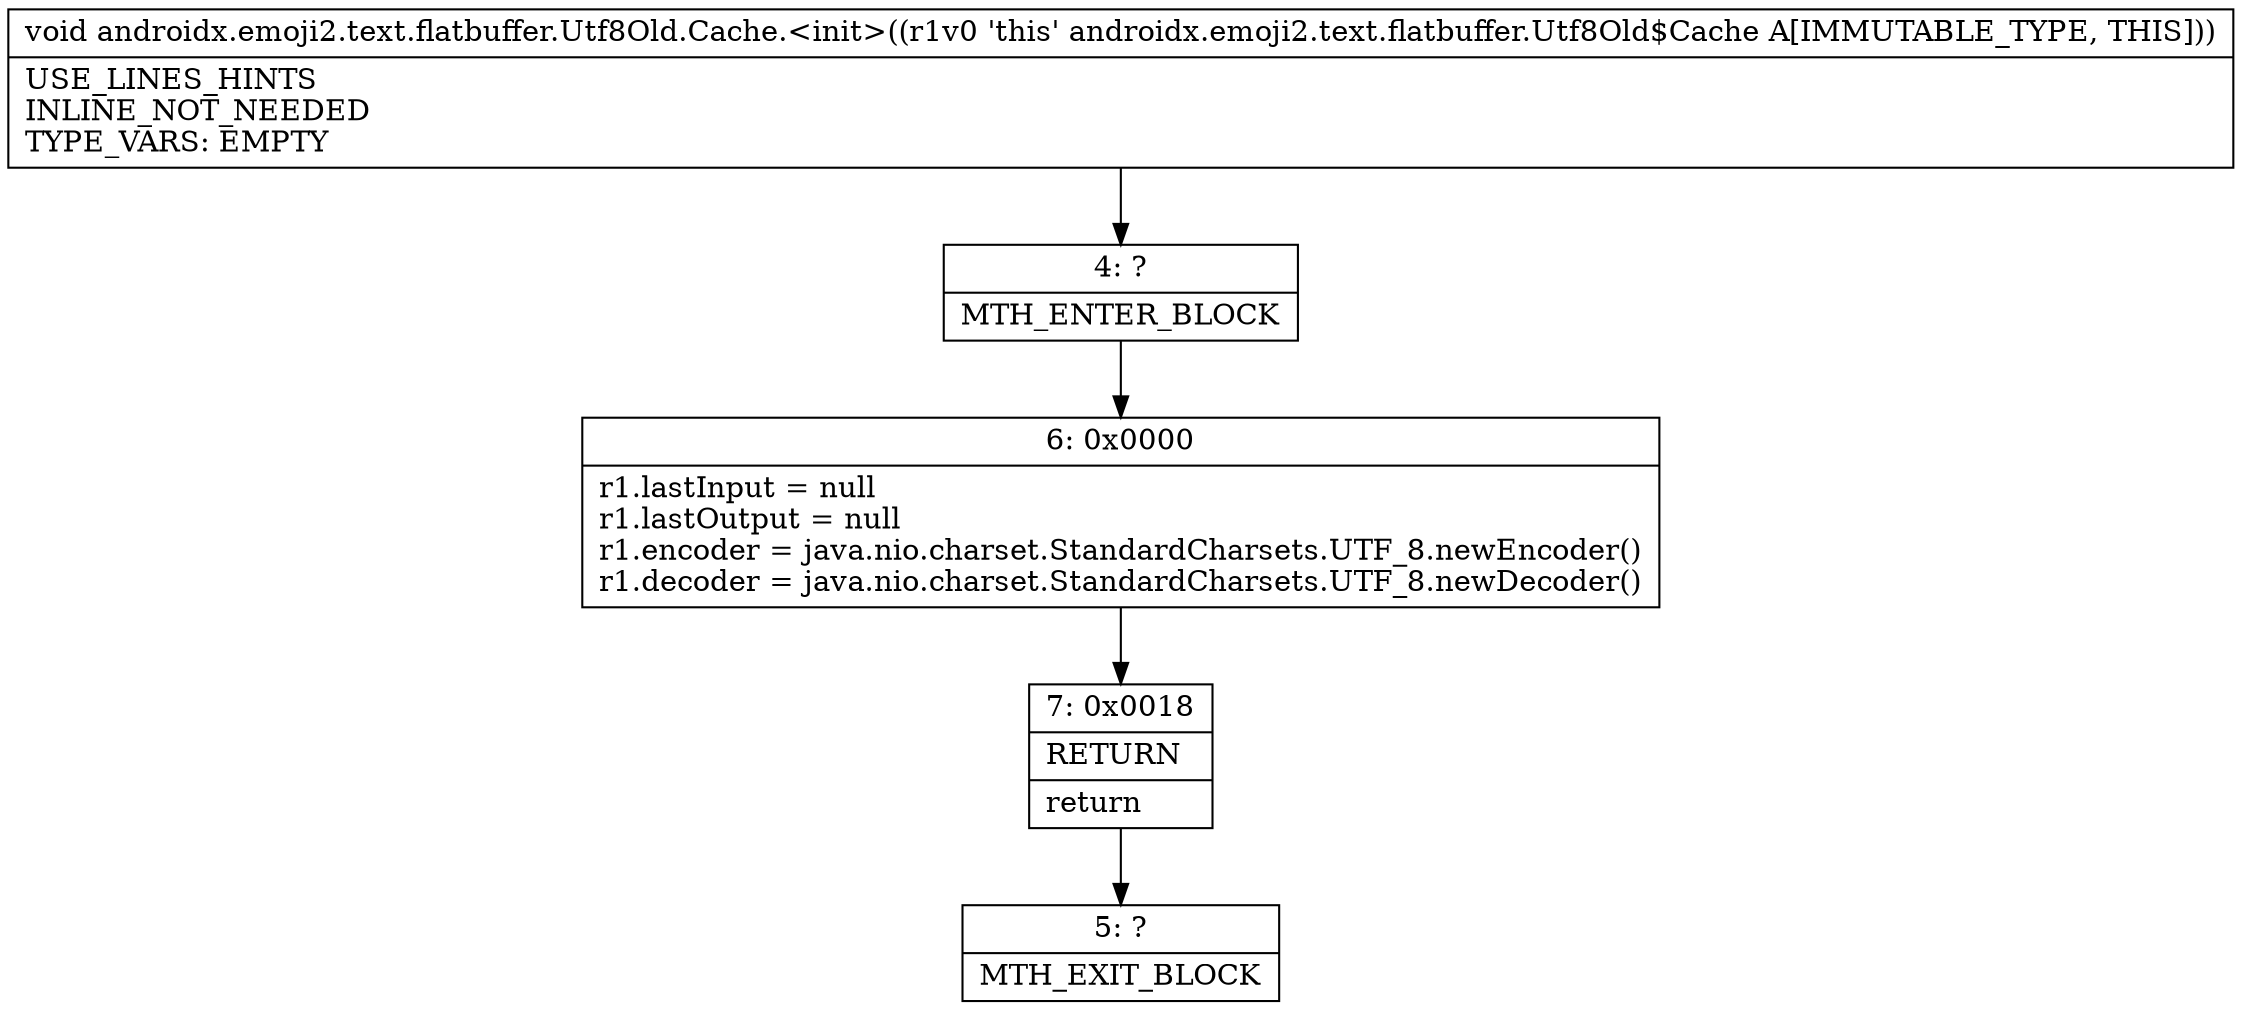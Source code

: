 digraph "CFG forandroidx.emoji2.text.flatbuffer.Utf8Old.Cache.\<init\>()V" {
Node_4 [shape=record,label="{4\:\ ?|MTH_ENTER_BLOCK\l}"];
Node_6 [shape=record,label="{6\:\ 0x0000|r1.lastInput = null\lr1.lastOutput = null\lr1.encoder = java.nio.charset.StandardCharsets.UTF_8.newEncoder()\lr1.decoder = java.nio.charset.StandardCharsets.UTF_8.newDecoder()\l}"];
Node_7 [shape=record,label="{7\:\ 0x0018|RETURN\l|return\l}"];
Node_5 [shape=record,label="{5\:\ ?|MTH_EXIT_BLOCK\l}"];
MethodNode[shape=record,label="{void androidx.emoji2.text.flatbuffer.Utf8Old.Cache.\<init\>((r1v0 'this' androidx.emoji2.text.flatbuffer.Utf8Old$Cache A[IMMUTABLE_TYPE, THIS]))  | USE_LINES_HINTS\lINLINE_NOT_NEEDED\lTYPE_VARS: EMPTY\l}"];
MethodNode -> Node_4;Node_4 -> Node_6;
Node_6 -> Node_7;
Node_7 -> Node_5;
}


